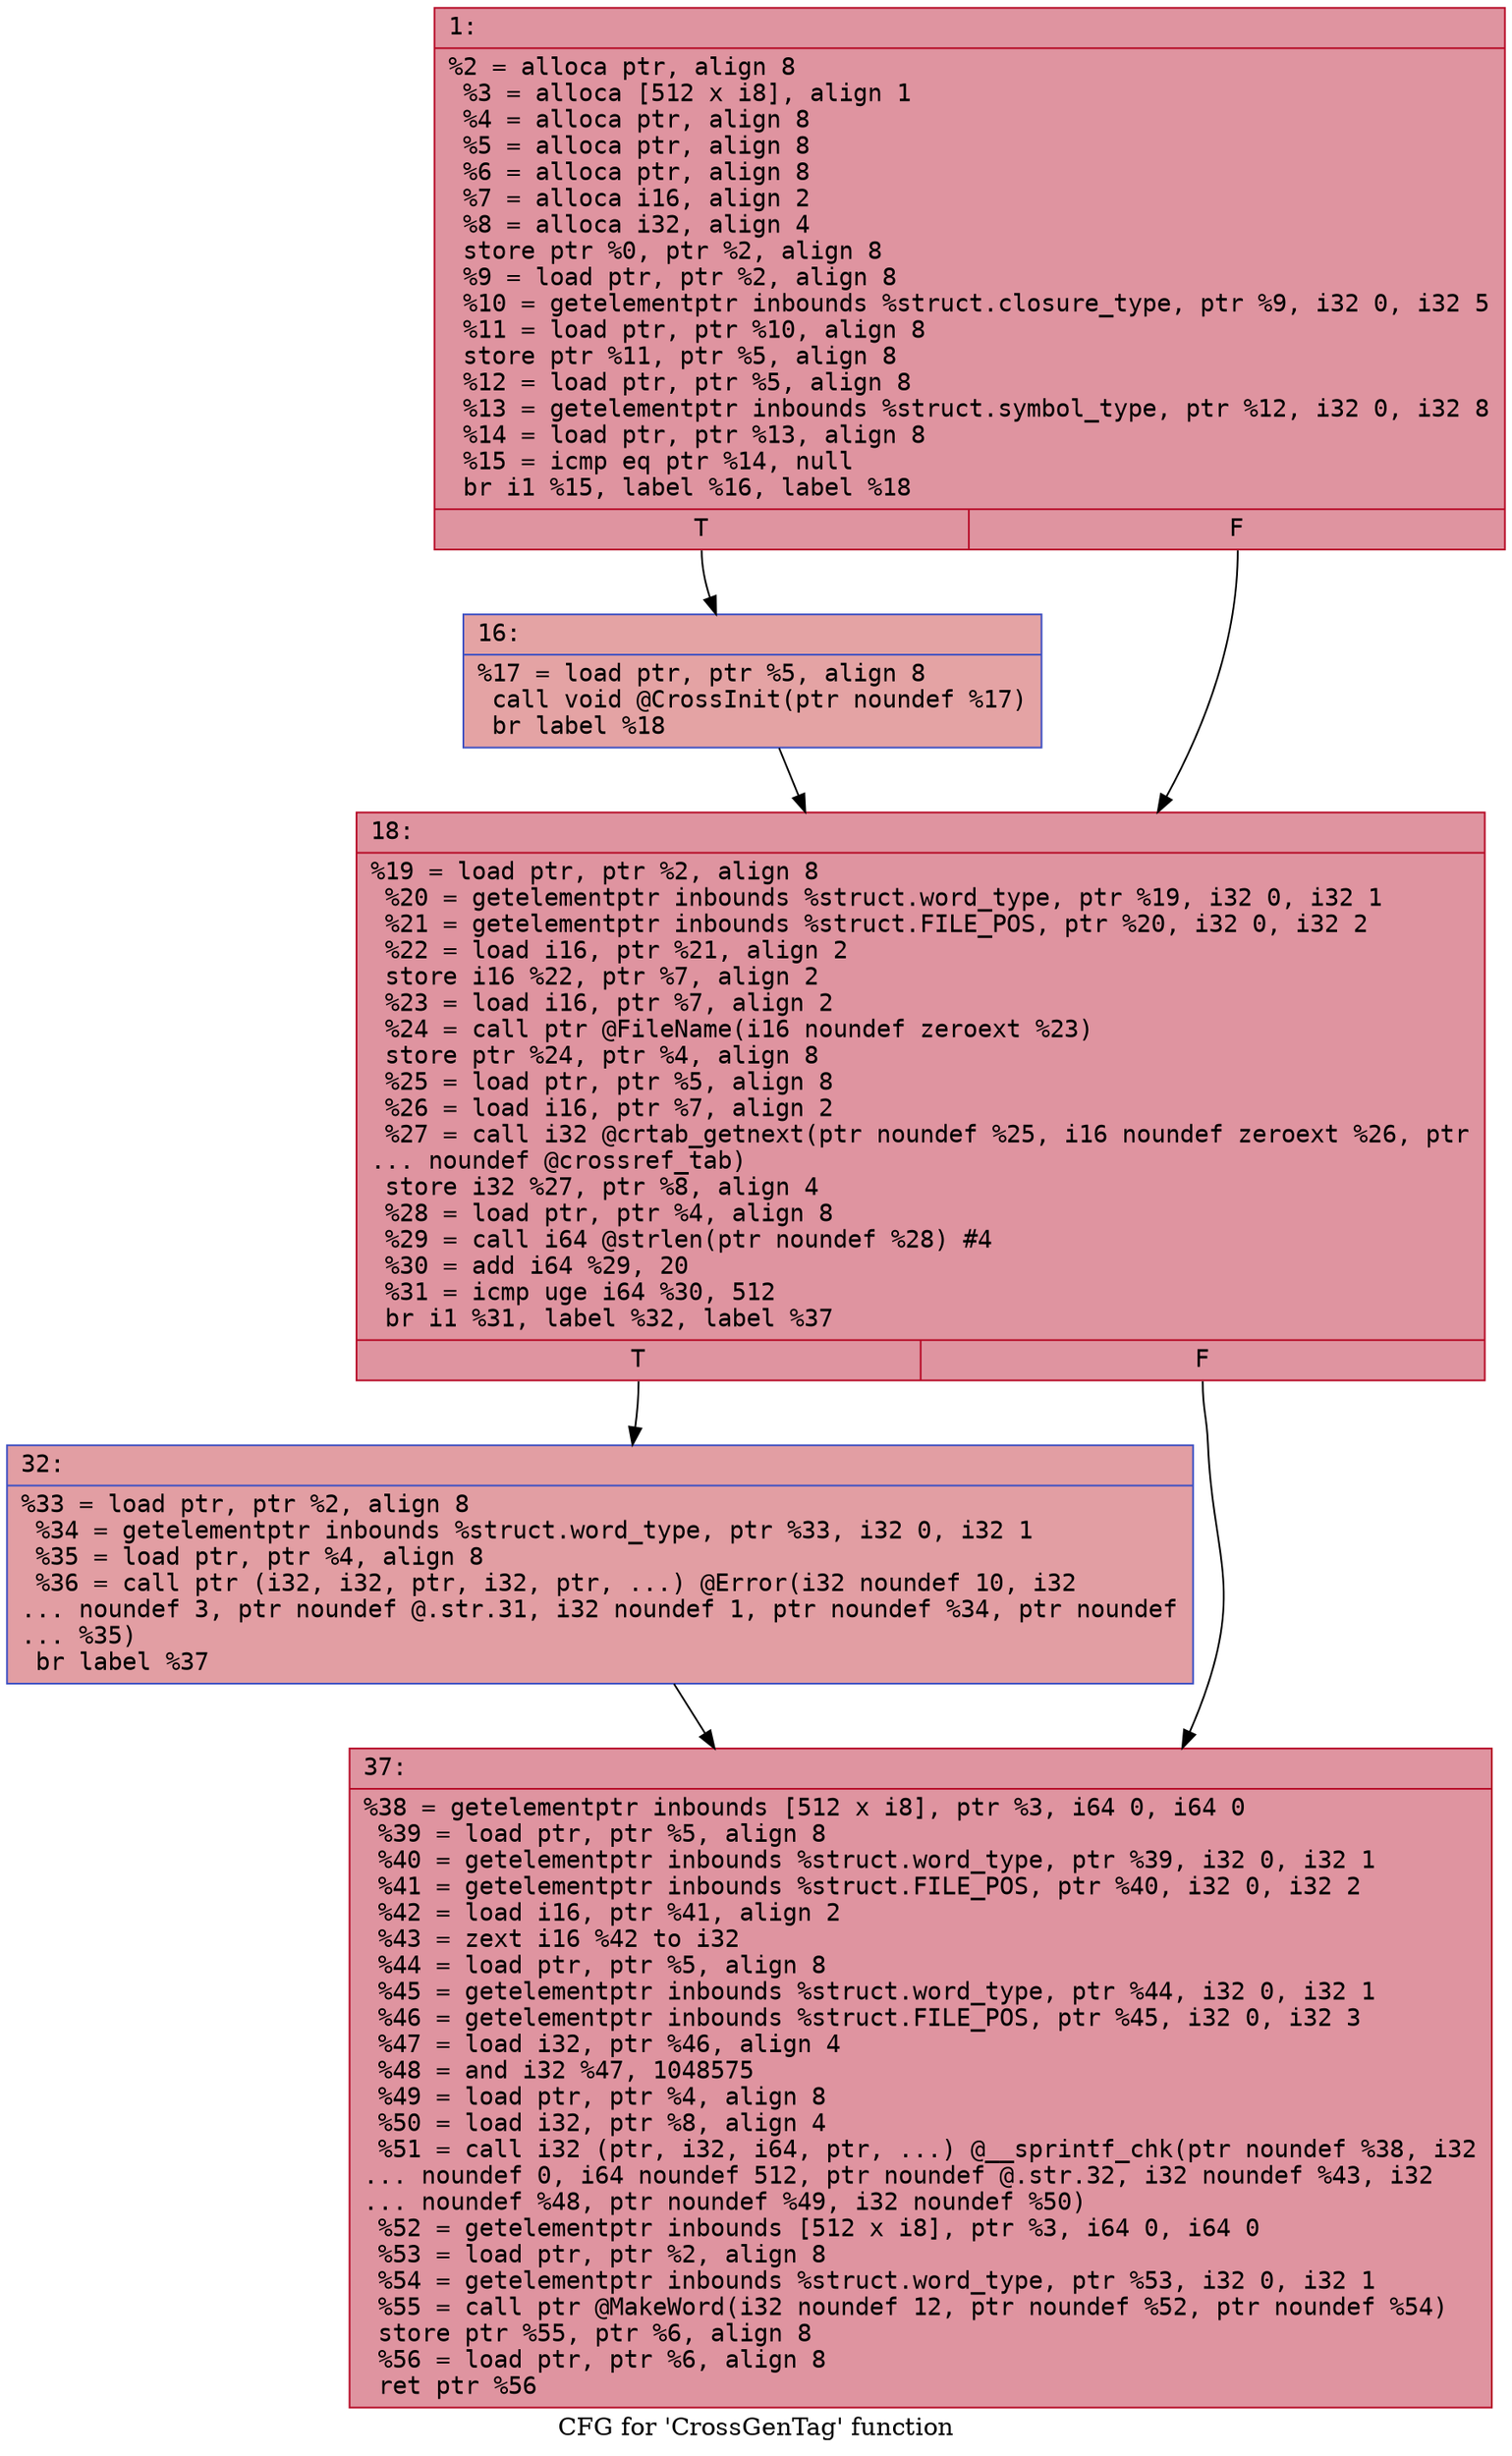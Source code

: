 digraph "CFG for 'CrossGenTag' function" {
	label="CFG for 'CrossGenTag' function";

	Node0x600001fedd60 [shape=record,color="#b70d28ff", style=filled, fillcolor="#b70d2870" fontname="Courier",label="{1:\l|  %2 = alloca ptr, align 8\l  %3 = alloca [512 x i8], align 1\l  %4 = alloca ptr, align 8\l  %5 = alloca ptr, align 8\l  %6 = alloca ptr, align 8\l  %7 = alloca i16, align 2\l  %8 = alloca i32, align 4\l  store ptr %0, ptr %2, align 8\l  %9 = load ptr, ptr %2, align 8\l  %10 = getelementptr inbounds %struct.closure_type, ptr %9, i32 0, i32 5\l  %11 = load ptr, ptr %10, align 8\l  store ptr %11, ptr %5, align 8\l  %12 = load ptr, ptr %5, align 8\l  %13 = getelementptr inbounds %struct.symbol_type, ptr %12, i32 0, i32 8\l  %14 = load ptr, ptr %13, align 8\l  %15 = icmp eq ptr %14, null\l  br i1 %15, label %16, label %18\l|{<s0>T|<s1>F}}"];
	Node0x600001fedd60:s0 -> Node0x600001fee120[tooltip="1 -> 16\nProbability 37.50%" ];
	Node0x600001fedd60:s1 -> Node0x600001fee170[tooltip="1 -> 18\nProbability 62.50%" ];
	Node0x600001fee120 [shape=record,color="#3d50c3ff", style=filled, fillcolor="#c32e3170" fontname="Courier",label="{16:\l|  %17 = load ptr, ptr %5, align 8\l  call void @CrossInit(ptr noundef %17)\l  br label %18\l}"];
	Node0x600001fee120 -> Node0x600001fee170[tooltip="16 -> 18\nProbability 100.00%" ];
	Node0x600001fee170 [shape=record,color="#b70d28ff", style=filled, fillcolor="#b70d2870" fontname="Courier",label="{18:\l|  %19 = load ptr, ptr %2, align 8\l  %20 = getelementptr inbounds %struct.word_type, ptr %19, i32 0, i32 1\l  %21 = getelementptr inbounds %struct.FILE_POS, ptr %20, i32 0, i32 2\l  %22 = load i16, ptr %21, align 2\l  store i16 %22, ptr %7, align 2\l  %23 = load i16, ptr %7, align 2\l  %24 = call ptr @FileName(i16 noundef zeroext %23)\l  store ptr %24, ptr %4, align 8\l  %25 = load ptr, ptr %5, align 8\l  %26 = load i16, ptr %7, align 2\l  %27 = call i32 @crtab_getnext(ptr noundef %25, i16 noundef zeroext %26, ptr\l... noundef @crossref_tab)\l  store i32 %27, ptr %8, align 4\l  %28 = load ptr, ptr %4, align 8\l  %29 = call i64 @strlen(ptr noundef %28) #4\l  %30 = add i64 %29, 20\l  %31 = icmp uge i64 %30, 512\l  br i1 %31, label %32, label %37\l|{<s0>T|<s1>F}}"];
	Node0x600001fee170:s0 -> Node0x600001fee1c0[tooltip="18 -> 32\nProbability 50.00%" ];
	Node0x600001fee170:s1 -> Node0x600001fee210[tooltip="18 -> 37\nProbability 50.00%" ];
	Node0x600001fee1c0 [shape=record,color="#3d50c3ff", style=filled, fillcolor="#be242e70" fontname="Courier",label="{32:\l|  %33 = load ptr, ptr %2, align 8\l  %34 = getelementptr inbounds %struct.word_type, ptr %33, i32 0, i32 1\l  %35 = load ptr, ptr %4, align 8\l  %36 = call ptr (i32, i32, ptr, i32, ptr, ...) @Error(i32 noundef 10, i32\l... noundef 3, ptr noundef @.str.31, i32 noundef 1, ptr noundef %34, ptr noundef\l... %35)\l  br label %37\l}"];
	Node0x600001fee1c0 -> Node0x600001fee210[tooltip="32 -> 37\nProbability 100.00%" ];
	Node0x600001fee210 [shape=record,color="#b70d28ff", style=filled, fillcolor="#b70d2870" fontname="Courier",label="{37:\l|  %38 = getelementptr inbounds [512 x i8], ptr %3, i64 0, i64 0\l  %39 = load ptr, ptr %5, align 8\l  %40 = getelementptr inbounds %struct.word_type, ptr %39, i32 0, i32 1\l  %41 = getelementptr inbounds %struct.FILE_POS, ptr %40, i32 0, i32 2\l  %42 = load i16, ptr %41, align 2\l  %43 = zext i16 %42 to i32\l  %44 = load ptr, ptr %5, align 8\l  %45 = getelementptr inbounds %struct.word_type, ptr %44, i32 0, i32 1\l  %46 = getelementptr inbounds %struct.FILE_POS, ptr %45, i32 0, i32 3\l  %47 = load i32, ptr %46, align 4\l  %48 = and i32 %47, 1048575\l  %49 = load ptr, ptr %4, align 8\l  %50 = load i32, ptr %8, align 4\l  %51 = call i32 (ptr, i32, i64, ptr, ...) @__sprintf_chk(ptr noundef %38, i32\l... noundef 0, i64 noundef 512, ptr noundef @.str.32, i32 noundef %43, i32\l... noundef %48, ptr noundef %49, i32 noundef %50)\l  %52 = getelementptr inbounds [512 x i8], ptr %3, i64 0, i64 0\l  %53 = load ptr, ptr %2, align 8\l  %54 = getelementptr inbounds %struct.word_type, ptr %53, i32 0, i32 1\l  %55 = call ptr @MakeWord(i32 noundef 12, ptr noundef %52, ptr noundef %54)\l  store ptr %55, ptr %6, align 8\l  %56 = load ptr, ptr %6, align 8\l  ret ptr %56\l}"];
}
